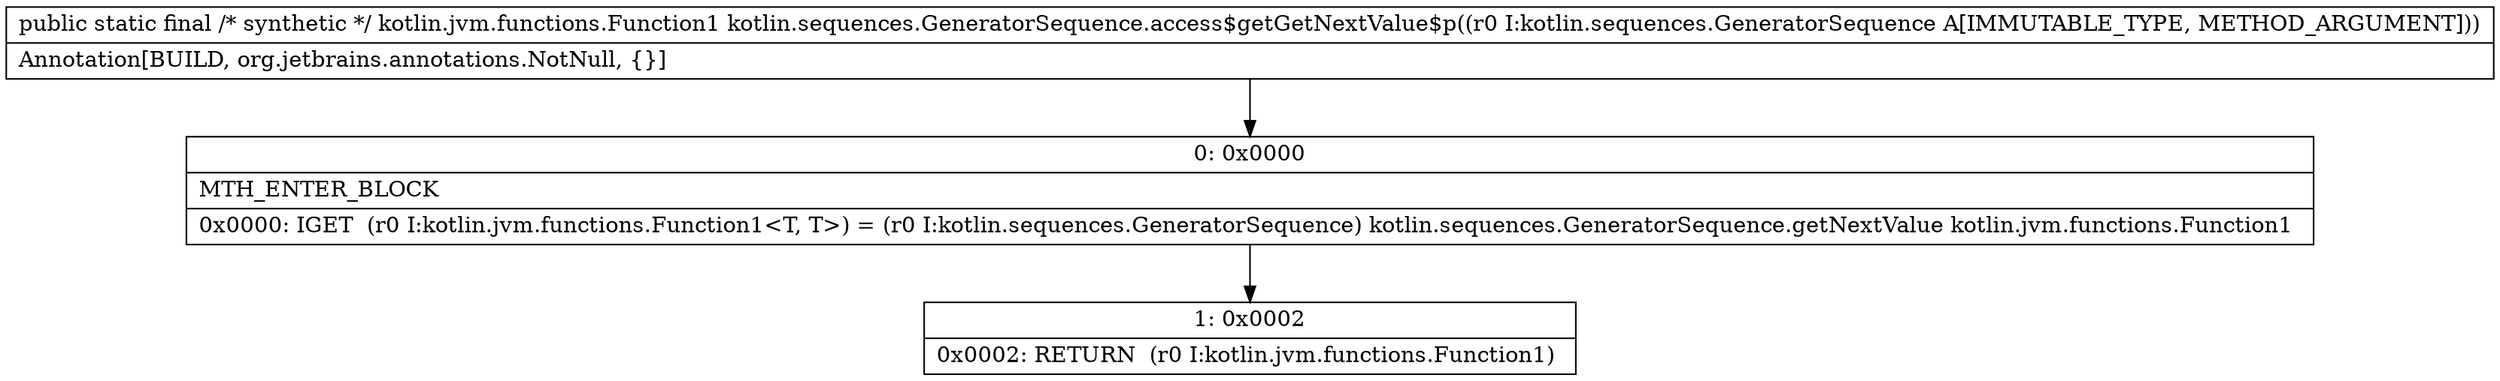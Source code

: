 digraph "CFG forkotlin.sequences.GeneratorSequence.access$getGetNextValue$p(Lkotlin\/sequences\/GeneratorSequence;)Lkotlin\/jvm\/functions\/Function1;" {
Node_0 [shape=record,label="{0\:\ 0x0000|MTH_ENTER_BLOCK\l|0x0000: IGET  (r0 I:kotlin.jvm.functions.Function1\<T, T\>) = (r0 I:kotlin.sequences.GeneratorSequence) kotlin.sequences.GeneratorSequence.getNextValue kotlin.jvm.functions.Function1 \l}"];
Node_1 [shape=record,label="{1\:\ 0x0002|0x0002: RETURN  (r0 I:kotlin.jvm.functions.Function1) \l}"];
MethodNode[shape=record,label="{public static final \/* synthetic *\/ kotlin.jvm.functions.Function1 kotlin.sequences.GeneratorSequence.access$getGetNextValue$p((r0 I:kotlin.sequences.GeneratorSequence A[IMMUTABLE_TYPE, METHOD_ARGUMENT]))  | Annotation[BUILD, org.jetbrains.annotations.NotNull, \{\}]\l}"];
MethodNode -> Node_0;
Node_0 -> Node_1;
}

